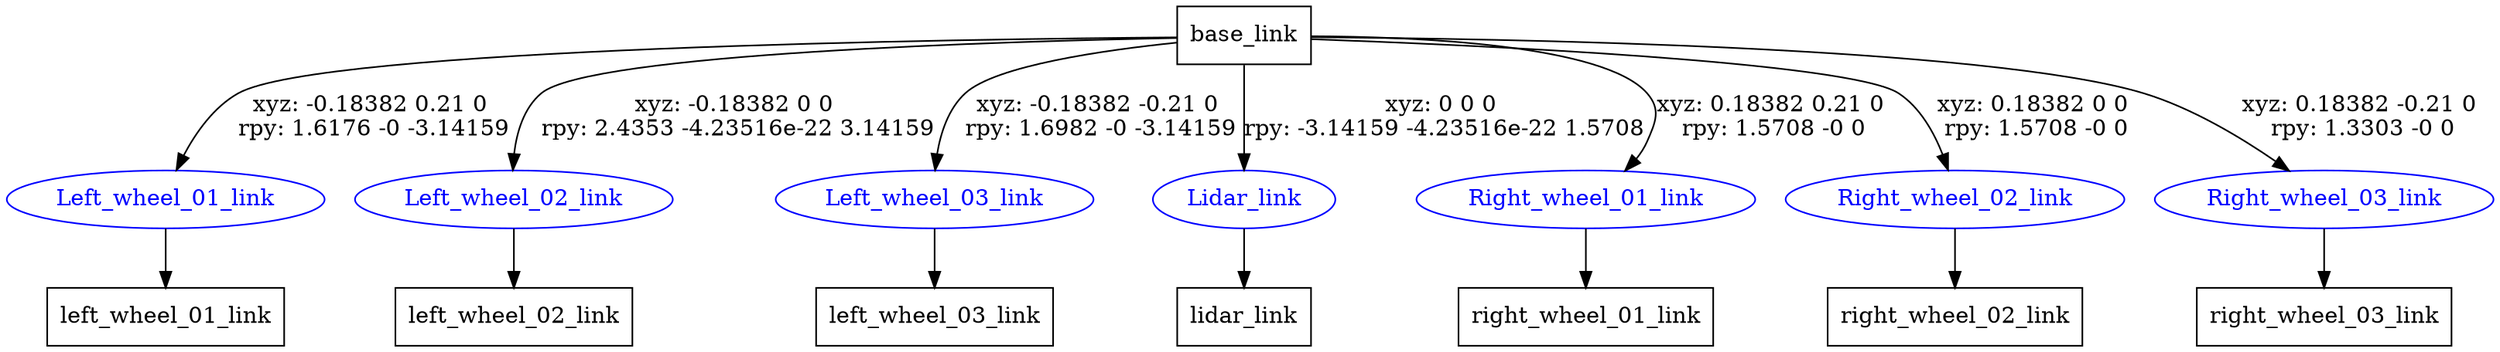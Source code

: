 digraph G {
node [shape=box];
"base_link" [label="base_link"];
"left_wheel_01_link" [label="left_wheel_01_link"];
"left_wheel_02_link" [label="left_wheel_02_link"];
"left_wheel_03_link" [label="left_wheel_03_link"];
"lidar_link" [label="lidar_link"];
"right_wheel_01_link" [label="right_wheel_01_link"];
"right_wheel_02_link" [label="right_wheel_02_link"];
"right_wheel_03_link" [label="right_wheel_03_link"];
node [shape=ellipse, color=blue, fontcolor=blue];
"base_link" -> "Left_wheel_01_link" [label="xyz: -0.18382 0.21 0 \nrpy: 1.6176 -0 -3.14159"]
"Left_wheel_01_link" -> "left_wheel_01_link"
"base_link" -> "Left_wheel_02_link" [label="xyz: -0.18382 0 0 \nrpy: 2.4353 -4.23516e-22 3.14159"]
"Left_wheel_02_link" -> "left_wheel_02_link"
"base_link" -> "Left_wheel_03_link" [label="xyz: -0.18382 -0.21 0 \nrpy: 1.6982 -0 -3.14159"]
"Left_wheel_03_link" -> "left_wheel_03_link"
"base_link" -> "Lidar_link" [label="xyz: 0 0 0 \nrpy: -3.14159 -4.23516e-22 1.5708"]
"Lidar_link" -> "lidar_link"
"base_link" -> "Right_wheel_01_link" [label="xyz: 0.18382 0.21 0 \nrpy: 1.5708 -0 0"]
"Right_wheel_01_link" -> "right_wheel_01_link"
"base_link" -> "Right_wheel_02_link" [label="xyz: 0.18382 0 0 \nrpy: 1.5708 -0 0"]
"Right_wheel_02_link" -> "right_wheel_02_link"
"base_link" -> "Right_wheel_03_link" [label="xyz: 0.18382 -0.21 0 \nrpy: 1.3303 -0 0"]
"Right_wheel_03_link" -> "right_wheel_03_link"
}
